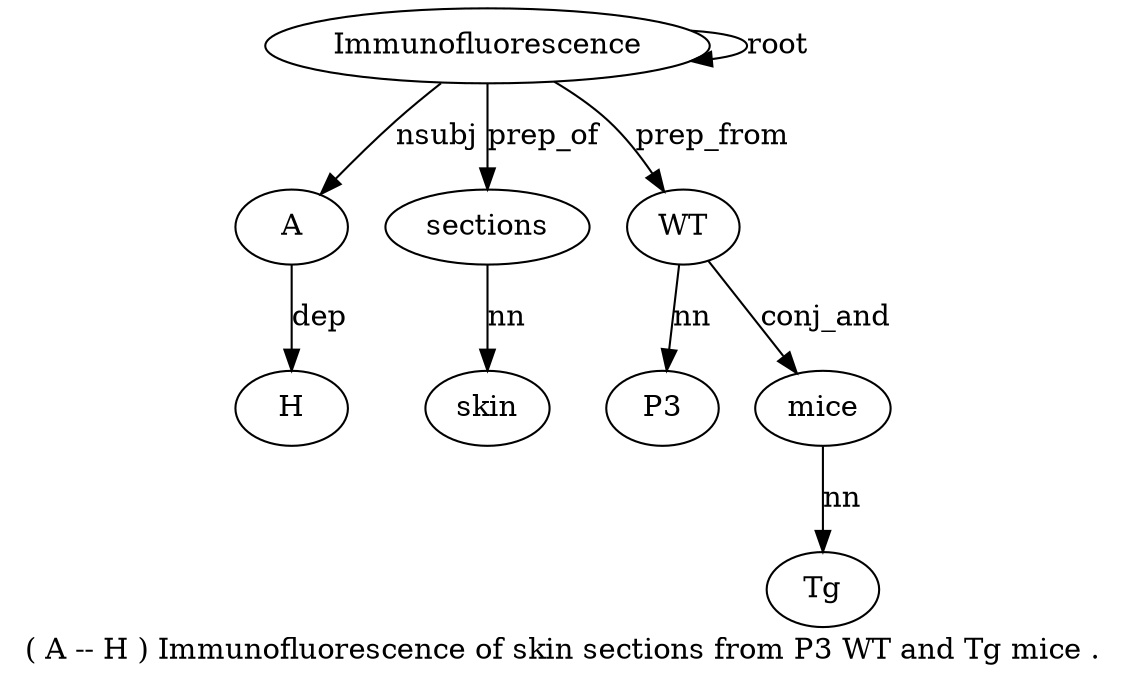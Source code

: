 digraph "( A -- H ) Immunofluorescence of skin sections from P3 WT and Tg mice ." {
label="( A -- H ) Immunofluorescence of skin sections from P3 WT and Tg mice .";
Immunofluorescence6 [style=filled, fillcolor=white, label=Immunofluorescence];
A2 [style=filled, fillcolor=white, label=A];
Immunofluorescence6 -> A2  [label=nsubj];
H4 [style=filled, fillcolor=white, label=H];
A2 -> H4  [label=dep];
Immunofluorescence6 -> Immunofluorescence6  [label=root];
sections9 [style=filled, fillcolor=white, label=sections];
skin8 [style=filled, fillcolor=white, label=skin];
sections9 -> skin8  [label=nn];
Immunofluorescence6 -> sections9  [label=prep_of];
WT12 [style=filled, fillcolor=white, label=WT];
P311 [style=filled, fillcolor=white, label=P3];
WT12 -> P311  [label=nn];
Immunofluorescence6 -> WT12  [label=prep_from];
mice15 [style=filled, fillcolor=white, label=mice];
Tg14 [style=filled, fillcolor=white, label=Tg];
mice15 -> Tg14  [label=nn];
WT12 -> mice15  [label=conj_and];
}
